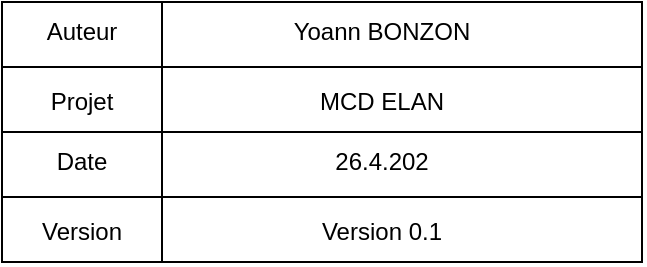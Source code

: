 <mxfile version="14.4.9" type="device"><diagram id="eqbHZpbWP_ej96JZkjNC" name="Page-1"><mxGraphModel dx="1662" dy="762" grid="1" gridSize="10" guides="1" tooltips="1" connect="1" arrows="1" fold="1" page="1" pageScale="1" pageWidth="827" pageHeight="1169" math="0" shadow="0"><root><mxCell id="0"/><mxCell id="1" parent="0"/><mxCell id="MpknbVwCUeX-FPRWnjo8-12" value="" style="group" vertex="1" connectable="0" parent="1"><mxGeometry x="130" y="410" width="320" height="130" as="geometry"/></mxCell><mxCell id="MpknbVwCUeX-FPRWnjo8-1" value="" style="rounded=0;whiteSpace=wrap;html=1;" vertex="1" parent="MpknbVwCUeX-FPRWnjo8-12"><mxGeometry width="320" height="130" as="geometry"/></mxCell><mxCell id="MpknbVwCUeX-FPRWnjo8-2" value="" style="endArrow=none;html=1;exitX=0;exitY=0.25;exitDx=0;exitDy=0;entryX=1;entryY=0.25;entryDx=0;entryDy=0;" edge="1" parent="MpknbVwCUeX-FPRWnjo8-12" source="MpknbVwCUeX-FPRWnjo8-1" target="MpknbVwCUeX-FPRWnjo8-1"><mxGeometry width="50" height="50" relative="1" as="geometry"><mxPoint x="-10" y="30" as="sourcePoint"/><mxPoint x="420" y="-40" as="targetPoint"/></mxGeometry></mxCell><mxCell id="MpknbVwCUeX-FPRWnjo8-4" value="" style="endArrow=none;html=1;exitX=0;exitY=0.5;exitDx=0;exitDy=0;entryX=1;entryY=0.5;entryDx=0;entryDy=0;" edge="1" parent="MpknbVwCUeX-FPRWnjo8-12" source="MpknbVwCUeX-FPRWnjo8-1" target="MpknbVwCUeX-FPRWnjo8-1"><mxGeometry width="50" height="50" relative="1" as="geometry"><mxPoint x="20" y="52.5" as="sourcePoint"/><mxPoint x="340" y="52.5" as="targetPoint"/></mxGeometry></mxCell><mxCell id="MpknbVwCUeX-FPRWnjo8-5" value="" style="endArrow=none;html=1;exitX=0;exitY=0.75;exitDx=0;exitDy=0;entryX=1;entryY=0.75;entryDx=0;entryDy=0;" edge="1" parent="MpknbVwCUeX-FPRWnjo8-12" source="MpknbVwCUeX-FPRWnjo8-1" target="MpknbVwCUeX-FPRWnjo8-1"><mxGeometry width="50" height="50" relative="1" as="geometry"><mxPoint x="30" y="62.5" as="sourcePoint"/><mxPoint x="350" y="62.5" as="targetPoint"/></mxGeometry></mxCell><mxCell id="MpknbVwCUeX-FPRWnjo8-6" value="" style="endArrow=none;html=1;exitX=0.25;exitY=0;exitDx=0;exitDy=0;entryX=0.25;entryY=1;entryDx=0;entryDy=0;" edge="1" parent="MpknbVwCUeX-FPRWnjo8-12" source="MpknbVwCUeX-FPRWnjo8-1" target="MpknbVwCUeX-FPRWnjo8-1"><mxGeometry width="50" height="50" relative="1" as="geometry"><mxPoint x="10" y="42.5" as="sourcePoint"/><mxPoint x="330" y="42.5" as="targetPoint"/></mxGeometry></mxCell><mxCell id="MpknbVwCUeX-FPRWnjo8-13" value="Auteur" style="text;html=1;strokeColor=none;fillColor=none;align=center;verticalAlign=middle;whiteSpace=wrap;rounded=0;" vertex="1" parent="MpknbVwCUeX-FPRWnjo8-12"><mxGeometry width="80" height="30" as="geometry"/></mxCell><mxCell id="MpknbVwCUeX-FPRWnjo8-16" value="Version" style="text;html=1;strokeColor=none;fillColor=none;align=center;verticalAlign=middle;whiteSpace=wrap;rounded=0;" vertex="1" parent="MpknbVwCUeX-FPRWnjo8-12"><mxGeometry y="100" width="80" height="30" as="geometry"/></mxCell><mxCell id="MpknbVwCUeX-FPRWnjo8-15" value="Date" style="text;html=1;strokeColor=none;fillColor=none;align=center;verticalAlign=middle;whiteSpace=wrap;rounded=0;" vertex="1" parent="MpknbVwCUeX-FPRWnjo8-12"><mxGeometry y="60" width="80" height="40" as="geometry"/></mxCell><mxCell id="MpknbVwCUeX-FPRWnjo8-14" value="Projet" style="text;html=1;strokeColor=none;fillColor=none;align=center;verticalAlign=middle;whiteSpace=wrap;rounded=0;" vertex="1" parent="MpknbVwCUeX-FPRWnjo8-12"><mxGeometry y="30" width="80" height="40" as="geometry"/></mxCell><mxCell id="MpknbVwCUeX-FPRWnjo8-17" value="Yoann BONZON" style="text;html=1;strokeColor=none;fillColor=none;align=center;verticalAlign=middle;whiteSpace=wrap;rounded=0;" vertex="1" parent="MpknbVwCUeX-FPRWnjo8-12"><mxGeometry x="120" y="5" width="140" height="20" as="geometry"/></mxCell><mxCell id="MpknbVwCUeX-FPRWnjo8-18" value="Version 0.1" style="text;html=1;strokeColor=none;fillColor=none;align=center;verticalAlign=middle;whiteSpace=wrap;rounded=0;" vertex="1" parent="MpknbVwCUeX-FPRWnjo8-12"><mxGeometry x="120" y="105" width="140" height="20" as="geometry"/></mxCell><mxCell id="MpknbVwCUeX-FPRWnjo8-21" value="26.4.202" style="text;html=1;strokeColor=none;fillColor=none;align=center;verticalAlign=middle;whiteSpace=wrap;rounded=0;" vertex="1" parent="MpknbVwCUeX-FPRWnjo8-12"><mxGeometry x="120" y="70" width="140" height="20" as="geometry"/></mxCell><mxCell id="MpknbVwCUeX-FPRWnjo8-20" value="MCD ELAN" style="text;html=1;strokeColor=none;fillColor=none;align=center;verticalAlign=middle;whiteSpace=wrap;rounded=0;" vertex="1" parent="MpknbVwCUeX-FPRWnjo8-12"><mxGeometry x="120" y="40" width="140" height="20" as="geometry"/></mxCell></root></mxGraphModel></diagram></mxfile>